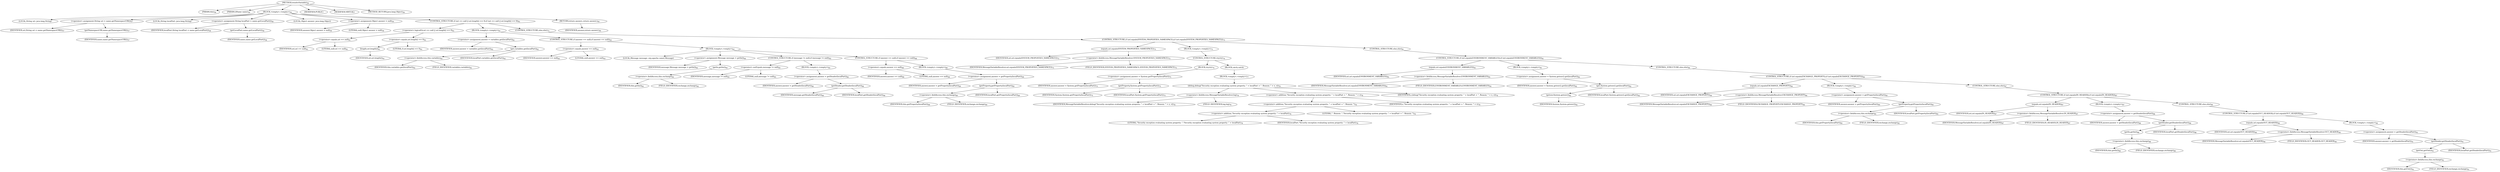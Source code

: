 digraph "resolveVariable" {  
"66" [label = <(METHOD,resolveVariable)<SUB>56</SUB>> ]
"67" [label = <(PARAM,this)<SUB>56</SUB>> ]
"68" [label = <(PARAM,QName name)<SUB>56</SUB>> ]
"69" [label = <(BLOCK,&lt;empty&gt;,&lt;empty&gt;)<SUB>56</SUB>> ]
"70" [label = <(LOCAL,String uri: java.lang.String)> ]
"71" [label = <(&lt;operator&gt;.assignment,String uri = name.getNamespaceURI())<SUB>57</SUB>> ]
"72" [label = <(IDENTIFIER,uri,String uri = name.getNamespaceURI())<SUB>57</SUB>> ]
"73" [label = <(getNamespaceURI,name.getNamespaceURI())<SUB>57</SUB>> ]
"74" [label = <(IDENTIFIER,name,name.getNamespaceURI())<SUB>57</SUB>> ]
"75" [label = <(LOCAL,String localPart: java.lang.String)> ]
"76" [label = <(&lt;operator&gt;.assignment,String localPart = name.getLocalPart())<SUB>58</SUB>> ]
"77" [label = <(IDENTIFIER,localPart,String localPart = name.getLocalPart())<SUB>58</SUB>> ]
"78" [label = <(getLocalPart,name.getLocalPart())<SUB>58</SUB>> ]
"79" [label = <(IDENTIFIER,name,name.getLocalPart())<SUB>58</SUB>> ]
"80" [label = <(LOCAL,Object answer: java.lang.Object)> ]
"81" [label = <(&lt;operator&gt;.assignment,Object answer = null)<SUB>59</SUB>> ]
"82" [label = <(IDENTIFIER,answer,Object answer = null)<SUB>59</SUB>> ]
"83" [label = <(LITERAL,null,Object answer = null)<SUB>59</SUB>> ]
"84" [label = <(CONTROL_STRUCTURE,if (uri == null || uri.length() == 0),if (uri == null || uri.length() == 0))<SUB>61</SUB>> ]
"85" [label = <(&lt;operator&gt;.logicalOr,uri == null || uri.length() == 0)<SUB>61</SUB>> ]
"86" [label = <(&lt;operator&gt;.equals,uri == null)<SUB>61</SUB>> ]
"87" [label = <(IDENTIFIER,uri,uri == null)<SUB>61</SUB>> ]
"88" [label = <(LITERAL,null,uri == null)<SUB>61</SUB>> ]
"89" [label = <(&lt;operator&gt;.equals,uri.length() == 0)<SUB>61</SUB>> ]
"90" [label = <(length,uri.length())<SUB>61</SUB>> ]
"91" [label = <(IDENTIFIER,uri,uri.length())<SUB>61</SUB>> ]
"92" [label = <(LITERAL,0,uri.length() == 0)<SUB>61</SUB>> ]
"93" [label = <(BLOCK,&lt;empty&gt;,&lt;empty&gt;)<SUB>61</SUB>> ]
"94" [label = <(&lt;operator&gt;.assignment,answer = variables.get(localPart))<SUB>62</SUB>> ]
"95" [label = <(IDENTIFIER,answer,answer = variables.get(localPart))<SUB>62</SUB>> ]
"96" [label = <(get,variables.get(localPart))<SUB>62</SUB>> ]
"97" [label = <(&lt;operator&gt;.fieldAccess,this.variables)<SUB>62</SUB>> ]
"98" [label = <(IDENTIFIER,this,variables.get(localPart))<SUB>62</SUB>> ]
"99" [label = <(FIELD_IDENTIFIER,variables,variables)<SUB>62</SUB>> ]
"100" [label = <(IDENTIFIER,localPart,variables.get(localPart))<SUB>62</SUB>> ]
"101" [label = <(CONTROL_STRUCTURE,if (answer == null),if (answer == null))<SUB>63</SUB>> ]
"102" [label = <(&lt;operator&gt;.equals,answer == null)<SUB>63</SUB>> ]
"103" [label = <(IDENTIFIER,answer,answer == null)<SUB>63</SUB>> ]
"104" [label = <(LITERAL,null,answer == null)<SUB>63</SUB>> ]
"105" [label = <(BLOCK,&lt;empty&gt;,&lt;empty&gt;)<SUB>63</SUB>> ]
"106" [label = <(LOCAL,Message message: org.apache.camel.Message)> ]
"107" [label = <(&lt;operator&gt;.assignment,Message message = getIn())<SUB>64</SUB>> ]
"108" [label = <(IDENTIFIER,message,Message message = getIn())<SUB>64</SUB>> ]
"109" [label = <(getIn,getIn())<SUB>64</SUB>> ]
"110" [label = <(&lt;operator&gt;.fieldAccess,this.exchange)<SUB>64</SUB>> ]
"111" [label = <(IDENTIFIER,this,getIn())<SUB>64</SUB>> ]
"112" [label = <(FIELD_IDENTIFIER,exchange,exchange)<SUB>64</SUB>> ]
"113" [label = <(CONTROL_STRUCTURE,if (message != null),if (message != null))<SUB>65</SUB>> ]
"114" [label = <(&lt;operator&gt;.notEquals,message != null)<SUB>65</SUB>> ]
"115" [label = <(IDENTIFIER,message,message != null)<SUB>65</SUB>> ]
"116" [label = <(LITERAL,null,message != null)<SUB>65</SUB>> ]
"117" [label = <(BLOCK,&lt;empty&gt;,&lt;empty&gt;)<SUB>65</SUB>> ]
"118" [label = <(&lt;operator&gt;.assignment,answer = getHeader(localPart))<SUB>66</SUB>> ]
"119" [label = <(IDENTIFIER,answer,answer = getHeader(localPart))<SUB>66</SUB>> ]
"120" [label = <(getHeader,getHeader(localPart))<SUB>66</SUB>> ]
"121" [label = <(IDENTIFIER,message,getHeader(localPart))<SUB>66</SUB>> ]
"122" [label = <(IDENTIFIER,localPart,getHeader(localPart))<SUB>66</SUB>> ]
"123" [label = <(CONTROL_STRUCTURE,if (answer == null),if (answer == null))<SUB>68</SUB>> ]
"124" [label = <(&lt;operator&gt;.equals,answer == null)<SUB>68</SUB>> ]
"125" [label = <(IDENTIFIER,answer,answer == null)<SUB>68</SUB>> ]
"126" [label = <(LITERAL,null,answer == null)<SUB>68</SUB>> ]
"127" [label = <(BLOCK,&lt;empty&gt;,&lt;empty&gt;)<SUB>68</SUB>> ]
"128" [label = <(&lt;operator&gt;.assignment,answer = getProperty(localPart))<SUB>69</SUB>> ]
"129" [label = <(IDENTIFIER,answer,answer = getProperty(localPart))<SUB>69</SUB>> ]
"130" [label = <(getProperty,getProperty(localPart))<SUB>69</SUB>> ]
"131" [label = <(&lt;operator&gt;.fieldAccess,this.exchange)<SUB>69</SUB>> ]
"132" [label = <(IDENTIFIER,this,getProperty(localPart))<SUB>69</SUB>> ]
"133" [label = <(FIELD_IDENTIFIER,exchange,exchange)<SUB>69</SUB>> ]
"134" [label = <(IDENTIFIER,localPart,getProperty(localPart))<SUB>69</SUB>> ]
"135" [label = <(CONTROL_STRUCTURE,else,else)<SUB>73</SUB>> ]
"136" [label = <(CONTROL_STRUCTURE,if (uri.equals(SYSTEM_PROPERTIES_NAMESPACE)),if (uri.equals(SYSTEM_PROPERTIES_NAMESPACE)))<SUB>73</SUB>> ]
"137" [label = <(equals,uri.equals(SYSTEM_PROPERTIES_NAMESPACE))<SUB>73</SUB>> ]
"138" [label = <(IDENTIFIER,uri,uri.equals(SYSTEM_PROPERTIES_NAMESPACE))<SUB>73</SUB>> ]
"139" [label = <(&lt;operator&gt;.fieldAccess,MessageVariableResolver.SYSTEM_PROPERTIES_NAMESPACE)<SUB>73</SUB>> ]
"140" [label = <(IDENTIFIER,MessageVariableResolver,uri.equals(SYSTEM_PROPERTIES_NAMESPACE))<SUB>73</SUB>> ]
"141" [label = <(FIELD_IDENTIFIER,SYSTEM_PROPERTIES_NAMESPACE,SYSTEM_PROPERTIES_NAMESPACE)<SUB>73</SUB>> ]
"142" [label = <(BLOCK,&lt;empty&gt;,&lt;empty&gt;)<SUB>73</SUB>> ]
"143" [label = <(CONTROL_STRUCTURE,try,try)<SUB>74</SUB>> ]
"144" [label = <(BLOCK,try,try)<SUB>74</SUB>> ]
"145" [label = <(&lt;operator&gt;.assignment,answer = System.getProperty(localPart))<SUB>75</SUB>> ]
"146" [label = <(IDENTIFIER,answer,answer = System.getProperty(localPart))<SUB>75</SUB>> ]
"147" [label = <(getProperty,System.getProperty(localPart))<SUB>75</SUB>> ]
"148" [label = <(IDENTIFIER,System,System.getProperty(localPart))<SUB>75</SUB>> ]
"149" [label = <(IDENTIFIER,localPart,System.getProperty(localPart))<SUB>75</SUB>> ]
"150" [label = <(BLOCK,catch,catch)> ]
"151" [label = <(BLOCK,&lt;empty&gt;,&lt;empty&gt;)<SUB>77</SUB>> ]
"152" [label = <(debug,debug(&quot;Security exception evaluating system property: &quot; + localPart + &quot;. Reason: &quot; + e, e))<SUB>78</SUB>> ]
"153" [label = <(&lt;operator&gt;.fieldAccess,MessageVariableResolver.log)<SUB>78</SUB>> ]
"154" [label = <(IDENTIFIER,MessageVariableResolver,debug(&quot;Security exception evaluating system property: &quot; + localPart + &quot;. Reason: &quot; + e, e))<SUB>78</SUB>> ]
"155" [label = <(FIELD_IDENTIFIER,log,log)<SUB>78</SUB>> ]
"156" [label = <(&lt;operator&gt;.addition,&quot;Security exception evaluating system property: &quot; + localPart + &quot;. Reason: &quot; + e)<SUB>78</SUB>> ]
"157" [label = <(&lt;operator&gt;.addition,&quot;Security exception evaluating system property: &quot; + localPart + &quot;. Reason: &quot;)<SUB>78</SUB>> ]
"158" [label = <(&lt;operator&gt;.addition,&quot;Security exception evaluating system property: &quot; + localPart)<SUB>78</SUB>> ]
"159" [label = <(LITERAL,&quot;Security exception evaluating system property: &quot;,&quot;Security exception evaluating system property: &quot; + localPart)<SUB>78</SUB>> ]
"160" [label = <(IDENTIFIER,localPart,&quot;Security exception evaluating system property: &quot; + localPart)<SUB>78</SUB>> ]
"161" [label = <(LITERAL,&quot;. Reason: &quot;,&quot;Security exception evaluating system property: &quot; + localPart + &quot;. Reason: &quot;)<SUB>78</SUB>> ]
"162" [label = <(IDENTIFIER,e,&quot;Security exception evaluating system property: &quot; + localPart + &quot;. Reason: &quot; + e)<SUB>78</SUB>> ]
"163" [label = <(IDENTIFIER,e,debug(&quot;Security exception evaluating system property: &quot; + localPart + &quot;. Reason: &quot; + e, e))<SUB>78</SUB>> ]
"164" [label = <(CONTROL_STRUCTURE,else,else)<SUB>81</SUB>> ]
"165" [label = <(CONTROL_STRUCTURE,if (uri.equals(ENVIRONMENT_VARIABLES)),if (uri.equals(ENVIRONMENT_VARIABLES)))<SUB>81</SUB>> ]
"166" [label = <(equals,uri.equals(ENVIRONMENT_VARIABLES))<SUB>81</SUB>> ]
"167" [label = <(IDENTIFIER,uri,uri.equals(ENVIRONMENT_VARIABLES))<SUB>81</SUB>> ]
"168" [label = <(&lt;operator&gt;.fieldAccess,MessageVariableResolver.ENVIRONMENT_VARIABLES)<SUB>81</SUB>> ]
"169" [label = <(IDENTIFIER,MessageVariableResolver,uri.equals(ENVIRONMENT_VARIABLES))<SUB>81</SUB>> ]
"170" [label = <(FIELD_IDENTIFIER,ENVIRONMENT_VARIABLES,ENVIRONMENT_VARIABLES)<SUB>81</SUB>> ]
"171" [label = <(BLOCK,&lt;empty&gt;,&lt;empty&gt;)<SUB>81</SUB>> ]
"172" [label = <(&lt;operator&gt;.assignment,answer = System.getenv().get(localPart))<SUB>82</SUB>> ]
"173" [label = <(IDENTIFIER,answer,answer = System.getenv().get(localPart))<SUB>82</SUB>> ]
"174" [label = <(get,System.getenv().get(localPart))<SUB>82</SUB>> ]
"175" [label = <(getenv,System.getenv())<SUB>82</SUB>> ]
"176" [label = <(IDENTIFIER,System,System.getenv())<SUB>82</SUB>> ]
"177" [label = <(IDENTIFIER,localPart,System.getenv().get(localPart))<SUB>82</SUB>> ]
"178" [label = <(CONTROL_STRUCTURE,else,else)<SUB>84</SUB>> ]
"179" [label = <(CONTROL_STRUCTURE,if (uri.equals(EXCHANGE_PROPERTY)),if (uri.equals(EXCHANGE_PROPERTY)))<SUB>84</SUB>> ]
"180" [label = <(equals,uri.equals(EXCHANGE_PROPERTY))<SUB>84</SUB>> ]
"181" [label = <(IDENTIFIER,uri,uri.equals(EXCHANGE_PROPERTY))<SUB>84</SUB>> ]
"182" [label = <(&lt;operator&gt;.fieldAccess,MessageVariableResolver.EXCHANGE_PROPERTY)<SUB>84</SUB>> ]
"183" [label = <(IDENTIFIER,MessageVariableResolver,uri.equals(EXCHANGE_PROPERTY))<SUB>84</SUB>> ]
"184" [label = <(FIELD_IDENTIFIER,EXCHANGE_PROPERTY,EXCHANGE_PROPERTY)<SUB>84</SUB>> ]
"185" [label = <(BLOCK,&lt;empty&gt;,&lt;empty&gt;)<SUB>84</SUB>> ]
"186" [label = <(&lt;operator&gt;.assignment,answer = getProperty(localPart))<SUB>85</SUB>> ]
"187" [label = <(IDENTIFIER,answer,answer = getProperty(localPart))<SUB>85</SUB>> ]
"188" [label = <(getProperty,getProperty(localPart))<SUB>85</SUB>> ]
"189" [label = <(&lt;operator&gt;.fieldAccess,this.exchange)<SUB>85</SUB>> ]
"190" [label = <(IDENTIFIER,this,getProperty(localPart))<SUB>85</SUB>> ]
"191" [label = <(FIELD_IDENTIFIER,exchange,exchange)<SUB>85</SUB>> ]
"192" [label = <(IDENTIFIER,localPart,getProperty(localPart))<SUB>85</SUB>> ]
"193" [label = <(CONTROL_STRUCTURE,else,else)<SUB>87</SUB>> ]
"194" [label = <(CONTROL_STRUCTURE,if (uri.equals(IN_HEADER)),if (uri.equals(IN_HEADER)))<SUB>87</SUB>> ]
"195" [label = <(equals,uri.equals(IN_HEADER))<SUB>87</SUB>> ]
"196" [label = <(IDENTIFIER,uri,uri.equals(IN_HEADER))<SUB>87</SUB>> ]
"197" [label = <(&lt;operator&gt;.fieldAccess,MessageVariableResolver.IN_HEADER)<SUB>87</SUB>> ]
"198" [label = <(IDENTIFIER,MessageVariableResolver,uri.equals(IN_HEADER))<SUB>87</SUB>> ]
"199" [label = <(FIELD_IDENTIFIER,IN_HEADER,IN_HEADER)<SUB>87</SUB>> ]
"200" [label = <(BLOCK,&lt;empty&gt;,&lt;empty&gt;)<SUB>87</SUB>> ]
"201" [label = <(&lt;operator&gt;.assignment,answer = getHeader(localPart))<SUB>88</SUB>> ]
"202" [label = <(IDENTIFIER,answer,answer = getHeader(localPart))<SUB>88</SUB>> ]
"203" [label = <(getHeader,getHeader(localPart))<SUB>88</SUB>> ]
"204" [label = <(getIn,getIn())<SUB>88</SUB>> ]
"205" [label = <(&lt;operator&gt;.fieldAccess,this.exchange)<SUB>88</SUB>> ]
"206" [label = <(IDENTIFIER,this,getIn())<SUB>88</SUB>> ]
"207" [label = <(FIELD_IDENTIFIER,exchange,exchange)<SUB>88</SUB>> ]
"208" [label = <(IDENTIFIER,localPart,getHeader(localPart))<SUB>88</SUB>> ]
"209" [label = <(CONTROL_STRUCTURE,else,else)<SUB>90</SUB>> ]
"210" [label = <(CONTROL_STRUCTURE,if (uri.equals(OUT_HEADER)),if (uri.equals(OUT_HEADER)))<SUB>90</SUB>> ]
"211" [label = <(equals,uri.equals(OUT_HEADER))<SUB>90</SUB>> ]
"212" [label = <(IDENTIFIER,uri,uri.equals(OUT_HEADER))<SUB>90</SUB>> ]
"213" [label = <(&lt;operator&gt;.fieldAccess,MessageVariableResolver.OUT_HEADER)<SUB>90</SUB>> ]
"214" [label = <(IDENTIFIER,MessageVariableResolver,uri.equals(OUT_HEADER))<SUB>90</SUB>> ]
"215" [label = <(FIELD_IDENTIFIER,OUT_HEADER,OUT_HEADER)<SUB>90</SUB>> ]
"216" [label = <(BLOCK,&lt;empty&gt;,&lt;empty&gt;)<SUB>90</SUB>> ]
"217" [label = <(&lt;operator&gt;.assignment,answer = getHeader(localPart))<SUB>91</SUB>> ]
"218" [label = <(IDENTIFIER,answer,answer = getHeader(localPart))<SUB>91</SUB>> ]
"219" [label = <(getHeader,getHeader(localPart))<SUB>91</SUB>> ]
"220" [label = <(getOut,getOut())<SUB>91</SUB>> ]
"221" [label = <(&lt;operator&gt;.fieldAccess,this.exchange)<SUB>91</SUB>> ]
"222" [label = <(IDENTIFIER,this,getOut())<SUB>91</SUB>> ]
"223" [label = <(FIELD_IDENTIFIER,exchange,exchange)<SUB>91</SUB>> ]
"224" [label = <(IDENTIFIER,localPart,getHeader(localPart))<SUB>91</SUB>> ]
"225" [label = <(RETURN,return answer;,return answer;)<SUB>95</SUB>> ]
"226" [label = <(IDENTIFIER,answer,return answer;)<SUB>95</SUB>> ]
"227" [label = <(MODIFIER,PUBLIC)> ]
"228" [label = <(MODIFIER,VIRTUAL)> ]
"229" [label = <(METHOD_RETURN,java.lang.Object)<SUB>56</SUB>> ]
  "66" -> "67" 
  "66" -> "68" 
  "66" -> "69" 
  "66" -> "227" 
  "66" -> "228" 
  "66" -> "229" 
  "69" -> "70" 
  "69" -> "71" 
  "69" -> "75" 
  "69" -> "76" 
  "69" -> "80" 
  "69" -> "81" 
  "69" -> "84" 
  "69" -> "225" 
  "71" -> "72" 
  "71" -> "73" 
  "73" -> "74" 
  "76" -> "77" 
  "76" -> "78" 
  "78" -> "79" 
  "81" -> "82" 
  "81" -> "83" 
  "84" -> "85" 
  "84" -> "93" 
  "84" -> "135" 
  "85" -> "86" 
  "85" -> "89" 
  "86" -> "87" 
  "86" -> "88" 
  "89" -> "90" 
  "89" -> "92" 
  "90" -> "91" 
  "93" -> "94" 
  "93" -> "101" 
  "94" -> "95" 
  "94" -> "96" 
  "96" -> "97" 
  "96" -> "100" 
  "97" -> "98" 
  "97" -> "99" 
  "101" -> "102" 
  "101" -> "105" 
  "102" -> "103" 
  "102" -> "104" 
  "105" -> "106" 
  "105" -> "107" 
  "105" -> "113" 
  "105" -> "123" 
  "107" -> "108" 
  "107" -> "109" 
  "109" -> "110" 
  "110" -> "111" 
  "110" -> "112" 
  "113" -> "114" 
  "113" -> "117" 
  "114" -> "115" 
  "114" -> "116" 
  "117" -> "118" 
  "118" -> "119" 
  "118" -> "120" 
  "120" -> "121" 
  "120" -> "122" 
  "123" -> "124" 
  "123" -> "127" 
  "124" -> "125" 
  "124" -> "126" 
  "127" -> "128" 
  "128" -> "129" 
  "128" -> "130" 
  "130" -> "131" 
  "130" -> "134" 
  "131" -> "132" 
  "131" -> "133" 
  "135" -> "136" 
  "136" -> "137" 
  "136" -> "142" 
  "136" -> "164" 
  "137" -> "138" 
  "137" -> "139" 
  "139" -> "140" 
  "139" -> "141" 
  "142" -> "143" 
  "143" -> "144" 
  "143" -> "150" 
  "144" -> "145" 
  "145" -> "146" 
  "145" -> "147" 
  "147" -> "148" 
  "147" -> "149" 
  "150" -> "151" 
  "151" -> "152" 
  "152" -> "153" 
  "152" -> "156" 
  "152" -> "163" 
  "153" -> "154" 
  "153" -> "155" 
  "156" -> "157" 
  "156" -> "162" 
  "157" -> "158" 
  "157" -> "161" 
  "158" -> "159" 
  "158" -> "160" 
  "164" -> "165" 
  "165" -> "166" 
  "165" -> "171" 
  "165" -> "178" 
  "166" -> "167" 
  "166" -> "168" 
  "168" -> "169" 
  "168" -> "170" 
  "171" -> "172" 
  "172" -> "173" 
  "172" -> "174" 
  "174" -> "175" 
  "174" -> "177" 
  "175" -> "176" 
  "178" -> "179" 
  "179" -> "180" 
  "179" -> "185" 
  "179" -> "193" 
  "180" -> "181" 
  "180" -> "182" 
  "182" -> "183" 
  "182" -> "184" 
  "185" -> "186" 
  "186" -> "187" 
  "186" -> "188" 
  "188" -> "189" 
  "188" -> "192" 
  "189" -> "190" 
  "189" -> "191" 
  "193" -> "194" 
  "194" -> "195" 
  "194" -> "200" 
  "194" -> "209" 
  "195" -> "196" 
  "195" -> "197" 
  "197" -> "198" 
  "197" -> "199" 
  "200" -> "201" 
  "201" -> "202" 
  "201" -> "203" 
  "203" -> "204" 
  "203" -> "208" 
  "204" -> "205" 
  "205" -> "206" 
  "205" -> "207" 
  "209" -> "210" 
  "210" -> "211" 
  "210" -> "216" 
  "211" -> "212" 
  "211" -> "213" 
  "213" -> "214" 
  "213" -> "215" 
  "216" -> "217" 
  "217" -> "218" 
  "217" -> "219" 
  "219" -> "220" 
  "219" -> "224" 
  "220" -> "221" 
  "221" -> "222" 
  "221" -> "223" 
  "225" -> "226" 
}
